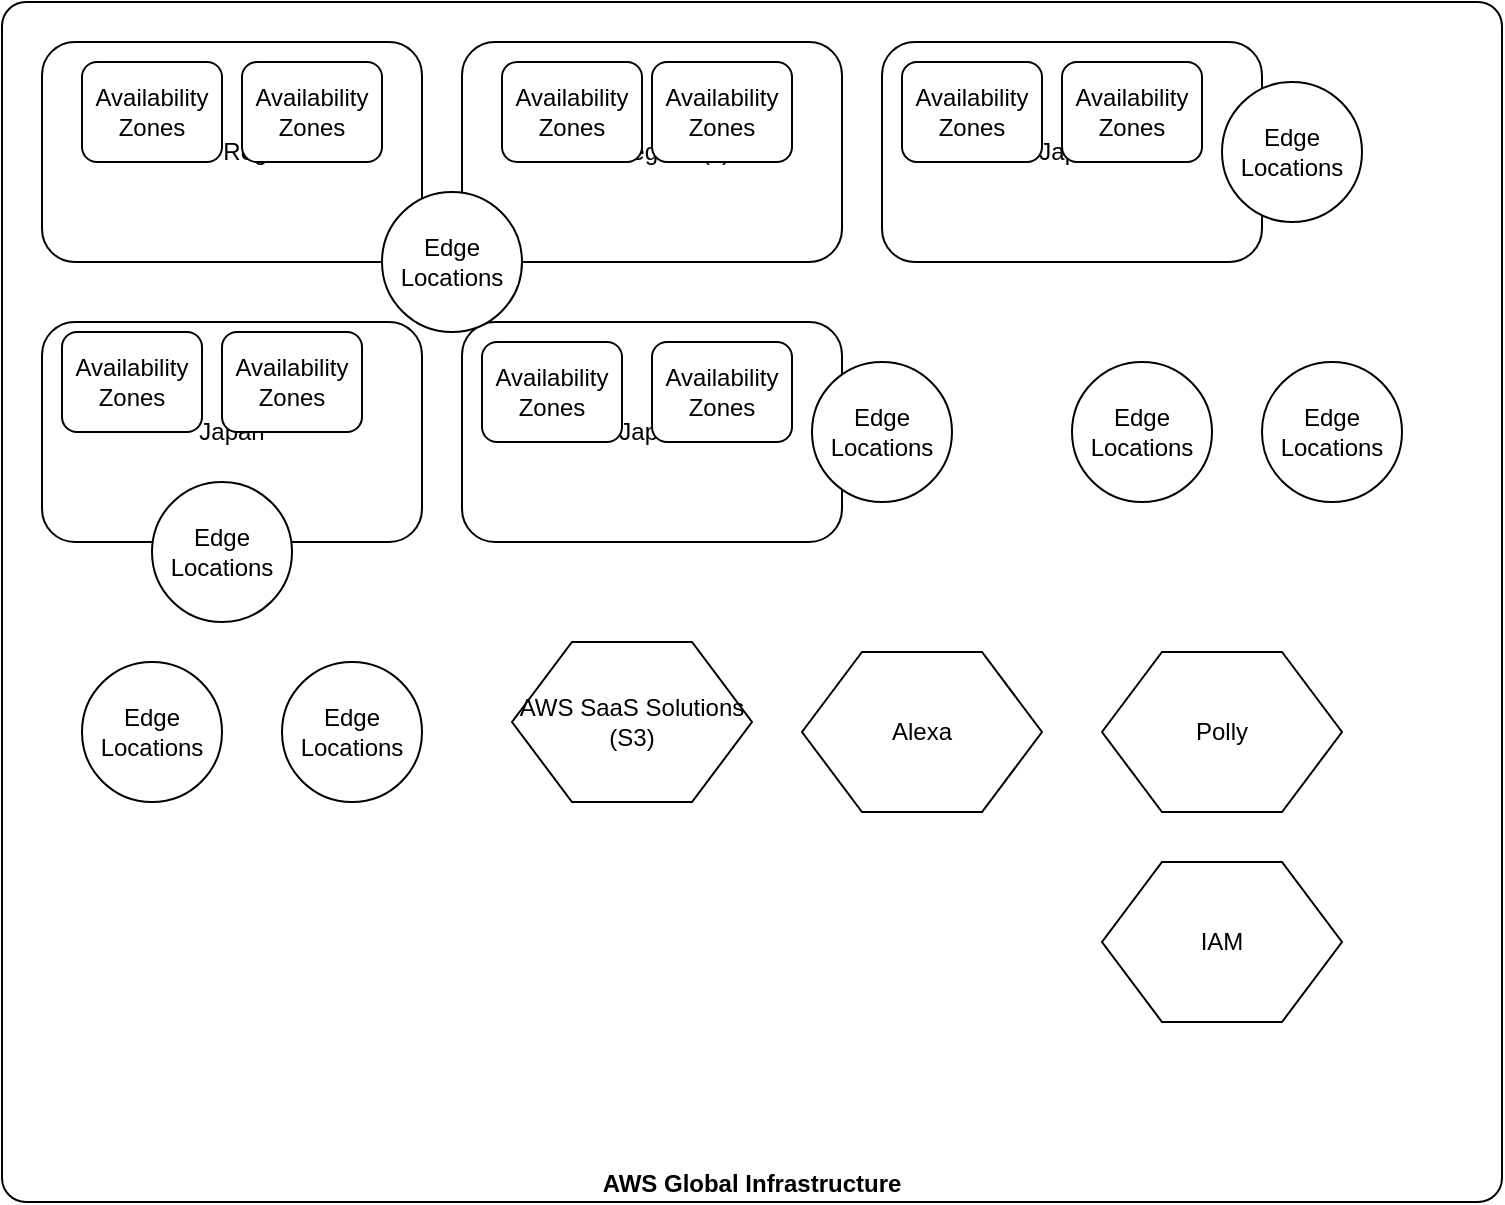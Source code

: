 <mxfile version="11.0.7" type="github"><diagram id="1nCR7Eh7EjW560GGjmKc" name="Page-1"><mxGraphModel dx="1426" dy="688" grid="1" gridSize="10" guides="1" tooltips="1" connect="1" arrows="1" fold="1" page="1" pageScale="1" pageWidth="850" pageHeight="1100" math="0" shadow="0"><root><mxCell id="0"/><mxCell id="1" parent="0"/><mxCell id="sXICyM919XPbt1IXsVq7-1" value="AWS Global Infrastructure" style="rounded=1;whiteSpace=wrap;html=1;arcSize=2;verticalAlign=bottom;fontStyle=1" vertex="1" parent="1"><mxGeometry x="70" y="50" width="750" height="600" as="geometry"/></mxCell><mxCell id="sXICyM919XPbt1IXsVq7-2" value="India Region" style="rounded=1;whiteSpace=wrap;html=1;" vertex="1" parent="1"><mxGeometry x="90" y="70" width="190" height="110" as="geometry"/></mxCell><mxCell id="sXICyM919XPbt1IXsVq7-3" value="US Regions(s)" style="rounded=1;whiteSpace=wrap;html=1;" vertex="1" parent="1"><mxGeometry x="300" y="70" width="190" height="110" as="geometry"/></mxCell><mxCell id="sXICyM919XPbt1IXsVq7-4" value="Japan" style="rounded=1;whiteSpace=wrap;html=1;" vertex="1" parent="1"><mxGeometry x="510" y="70" width="190" height="110" as="geometry"/></mxCell><mxCell id="sXICyM919XPbt1IXsVq7-5" value="Japan" style="rounded=1;whiteSpace=wrap;html=1;" vertex="1" parent="1"><mxGeometry x="90" y="210" width="190" height="110" as="geometry"/></mxCell><mxCell id="sXICyM919XPbt1IXsVq7-6" value="Japan" style="rounded=1;whiteSpace=wrap;html=1;" vertex="1" parent="1"><mxGeometry x="300" y="210" width="190" height="110" as="geometry"/></mxCell><mxCell id="sXICyM919XPbt1IXsVq7-7" value="Availability Zones" style="rounded=1;whiteSpace=wrap;html=1;" vertex="1" parent="1"><mxGeometry x="110" y="80" width="70" height="50" as="geometry"/></mxCell><mxCell id="sXICyM919XPbt1IXsVq7-8" value="Availability Zones" style="rounded=1;whiteSpace=wrap;html=1;" vertex="1" parent="1"><mxGeometry x="190" y="80" width="70" height="50" as="geometry"/></mxCell><mxCell id="sXICyM919XPbt1IXsVq7-9" value="Availability Zones" style="rounded=1;whiteSpace=wrap;html=1;" vertex="1" parent="1"><mxGeometry x="320" y="80" width="70" height="50" as="geometry"/></mxCell><mxCell id="sXICyM919XPbt1IXsVq7-10" value="Availability Zones" style="rounded=1;whiteSpace=wrap;html=1;" vertex="1" parent="1"><mxGeometry x="395" y="80" width="70" height="50" as="geometry"/></mxCell><mxCell id="sXICyM919XPbt1IXsVq7-11" value="Availability Zones" style="rounded=1;whiteSpace=wrap;html=1;" vertex="1" parent="1"><mxGeometry x="520" y="80" width="70" height="50" as="geometry"/></mxCell><mxCell id="sXICyM919XPbt1IXsVq7-12" value="Availability Zones" style="rounded=1;whiteSpace=wrap;html=1;" vertex="1" parent="1"><mxGeometry x="600" y="80" width="70" height="50" as="geometry"/></mxCell><mxCell id="sXICyM919XPbt1IXsVq7-13" value="Availability Zones" style="rounded=1;whiteSpace=wrap;html=1;" vertex="1" parent="1"><mxGeometry x="100" y="215" width="70" height="50" as="geometry"/></mxCell><mxCell id="sXICyM919XPbt1IXsVq7-14" value="Availability Zones" style="rounded=1;whiteSpace=wrap;html=1;" vertex="1" parent="1"><mxGeometry x="180" y="215" width="70" height="50" as="geometry"/></mxCell><mxCell id="sXICyM919XPbt1IXsVq7-15" value="Availability Zones" style="rounded=1;whiteSpace=wrap;html=1;" vertex="1" parent="1"><mxGeometry x="310" y="220" width="70" height="50" as="geometry"/></mxCell><mxCell id="sXICyM919XPbt1IXsVq7-16" value="Availability Zones" style="rounded=1;whiteSpace=wrap;html=1;" vertex="1" parent="1"><mxGeometry x="395" y="220" width="70" height="50" as="geometry"/></mxCell><mxCell id="sXICyM919XPbt1IXsVq7-17" value="Edge Locations" style="ellipse;whiteSpace=wrap;html=1;aspect=fixed;" vertex="1" parent="1"><mxGeometry x="475" y="230" width="70" height="70" as="geometry"/></mxCell><mxCell id="sXICyM919XPbt1IXsVq7-19" value="Edge Locations" style="ellipse;whiteSpace=wrap;html=1;aspect=fixed;" vertex="1" parent="1"><mxGeometry x="680" y="90" width="70" height="70" as="geometry"/></mxCell><mxCell id="sXICyM919XPbt1IXsVq7-20" value="Edge Locations" style="ellipse;whiteSpace=wrap;html=1;aspect=fixed;" vertex="1" parent="1"><mxGeometry x="145" y="290" width="70" height="70" as="geometry"/></mxCell><mxCell id="sXICyM919XPbt1IXsVq7-21" value="Edge Locations" style="ellipse;whiteSpace=wrap;html=1;aspect=fixed;" vertex="1" parent="1"><mxGeometry x="260" y="145" width="70" height="70" as="geometry"/></mxCell><mxCell id="sXICyM919XPbt1IXsVq7-22" value="Edge Locations" style="ellipse;whiteSpace=wrap;html=1;aspect=fixed;" vertex="1" parent="1"><mxGeometry x="605" y="230" width="70" height="70" as="geometry"/></mxCell><mxCell id="sXICyM919XPbt1IXsVq7-23" value="Edge Locations" style="ellipse;whiteSpace=wrap;html=1;aspect=fixed;" vertex="1" parent="1"><mxGeometry x="700" y="230" width="70" height="70" as="geometry"/></mxCell><mxCell id="sXICyM919XPbt1IXsVq7-24" value="Edge Locations" style="ellipse;whiteSpace=wrap;html=1;aspect=fixed;" vertex="1" parent="1"><mxGeometry x="110" y="380" width="70" height="70" as="geometry"/></mxCell><mxCell id="sXICyM919XPbt1IXsVq7-25" value="Edge Locations" style="ellipse;whiteSpace=wrap;html=1;aspect=fixed;" vertex="1" parent="1"><mxGeometry x="210" y="380" width="70" height="70" as="geometry"/></mxCell><mxCell id="sXICyM919XPbt1IXsVq7-27" value="AWS SaaS Solutions&lt;br&gt;(S3)" style="shape=hexagon;perimeter=hexagonPerimeter2;whiteSpace=wrap;html=1;" vertex="1" parent="1"><mxGeometry x="325" y="370" width="120" height="80" as="geometry"/></mxCell><mxCell id="sXICyM919XPbt1IXsVq7-28" value="Alexa&lt;span style=&quot;font-family: &amp;#34;helvetica&amp;#34; , &amp;#34;arial&amp;#34; , sans-serif ; font-size: 0px ; white-space: nowrap&quot;&gt;%3CmxGraphModel%3E%3Croot%3E%3CmxCell%20id%3D%220%22%2F%3E%3CmxCell%20id%3D%221%22%20parent%3D%220%22%2F%3E%3CmxCell%20id%3D%222%22%20value%3D%22AWS%20SaaS%20Solutions%26lt%3Bbr%26gt%3B(S3)%22%20style%3D%22shape%3Dhexagon%3Bperimeter%3DhexagonPerimeter2%3BwhiteSpace%3Dwrap%3Bhtml%3D1%3B%22%20vertex%3D%221%22%20parent%3D%221%22%3E%3CmxGeometry%20x%3D%22325%22%20y%3D%22370%22%20width%3D%22120%22%20height%3D%2280%22%20as%3D%22geometry%22%2F%3E%3C%2FmxCell%3E%3C%2Froot%3E%3C%2FmxGraphModel%3E&lt;/span&gt;" style="shape=hexagon;perimeter=hexagonPerimeter2;whiteSpace=wrap;html=1;" vertex="1" parent="1"><mxGeometry x="470" y="375" width="120" height="80" as="geometry"/></mxCell><mxCell id="sXICyM919XPbt1IXsVq7-29" value="Polly" style="shape=hexagon;perimeter=hexagonPerimeter2;whiteSpace=wrap;html=1;" vertex="1" parent="1"><mxGeometry x="620" y="375" width="120" height="80" as="geometry"/></mxCell><mxCell id="sXICyM919XPbt1IXsVq7-30" value="IAM" style="shape=hexagon;perimeter=hexagonPerimeter2;whiteSpace=wrap;html=1;" vertex="1" parent="1"><mxGeometry x="620" y="480" width="120" height="80" as="geometry"/></mxCell></root></mxGraphModel></diagram><diagram id="ohH2-JtJlvYS0VCpmtTG" name="Page-2"><mxGraphModel dx="1426" dy="688" grid="1" gridSize="10" guides="1" tooltips="1" connect="1" arrows="1" fold="1" page="1" pageScale="1" pageWidth="850" pageHeight="1100" math="0" shadow="0"><root><mxCell id="EScOsXR6CEBmcefVn5tE-0"/><mxCell id="EScOsXR6CEBmcefVn5tE-1" parent="EScOsXR6CEBmcefVn5tE-0"/><mxCell id="EScOsXR6CEBmcefVn5tE-15" style="edgeStyle=none;rounded=0;orthogonalLoop=1;jettySize=auto;html=1;exitX=0.5;exitY=1;exitDx=0;exitDy=0;entryX=0.5;entryY=0;entryDx=0;entryDy=0;entryPerimeter=0;" edge="1" parent="EScOsXR6CEBmcefVn5tE-1" source="EScOsXR6CEBmcefVn5tE-3" target="EScOsXR6CEBmcefVn5tE-14"><mxGeometry relative="1" as="geometry"/></mxCell><mxCell id="EScOsXR6CEBmcefVn5tE-3" value="Dependencies" style="rounded=1;whiteSpace=wrap;html=1;verticalAlign=bottom;" vertex="1" parent="EScOsXR6CEBmcefVn5tE-1"><mxGeometry x="80" y="300" width="160" height="160" as="geometry"/></mxCell><mxCell id="EScOsXR6CEBmcefVn5tE-2" value="App" style="rounded=1;whiteSpace=wrap;html=1;fillColor=#f8cecc;strokeColor=#b85450;" vertex="1" parent="EScOsXR6CEBmcefVn5tE-1"><mxGeometry x="100" y="310" width="120" height="60" as="geometry"/></mxCell><mxCell id="EScOsXR6CEBmcefVn5tE-4" value="OS" style="rounded=1;whiteSpace=wrap;html=1;fillColor=#fad7ac;strokeColor=#b46504;" vertex="1" parent="EScOsXR6CEBmcefVn5tE-1"><mxGeometry x="90" y="380" width="60" height="20" as="geometry"/></mxCell><mxCell id="EScOsXR6CEBmcefVn5tE-5" value="Lib" style="rounded=1;whiteSpace=wrap;html=1;fillColor=#fad7ac;strokeColor=#b46504;" vertex="1" parent="EScOsXR6CEBmcefVn5tE-1"><mxGeometry x="165" y="380" width="60" height="20" as="geometry"/></mxCell><mxCell id="EScOsXR6CEBmcefVn5tE-6" value="Runtime" style="rounded=1;whiteSpace=wrap;html=1;fillColor=#fad7ac;strokeColor=#b46504;" vertex="1" parent="EScOsXR6CEBmcefVn5tE-1"><mxGeometry x="90" y="410" width="60" height="20" as="geometry"/></mxCell><mxCell id="EScOsXR6CEBmcefVn5tE-7" value="Local Desktop" style="text;html=1;resizable=0;points=[];autosize=1;align=left;verticalAlign=top;spacingTop=-4;" vertex="1" parent="EScOsXR6CEBmcefVn5tE-1"><mxGeometry x="129" y="262" width="90" height="20" as="geometry"/></mxCell><mxCell id="EScOsXR6CEBmcefVn5tE-8" value="Dependencies" style="rounded=1;whiteSpace=wrap;html=1;verticalAlign=bottom;" vertex="1" parent="EScOsXR6CEBmcefVn5tE-1"><mxGeometry x="390" y="310" width="160" height="160" as="geometry"/></mxCell><mxCell id="EScOsXR6CEBmcefVn5tE-9" value="Test" style="text;html=1;resizable=0;points=[];autosize=1;align=left;verticalAlign=top;spacingTop=-4;" vertex="1" parent="EScOsXR6CEBmcefVn5tE-1"><mxGeometry x="425" y="262" width="40" height="20" as="geometry"/></mxCell><mxCell id="EScOsXR6CEBmcefVn5tE-18" style="edgeStyle=none;rounded=0;orthogonalLoop=1;jettySize=auto;html=1;exitX=1;exitY=0.5;exitDx=0;exitDy=0;exitPerimeter=0;" edge="1" parent="EScOsXR6CEBmcefVn5tE-1" source="EScOsXR6CEBmcefVn5tE-14" target="EScOsXR6CEBmcefVn5tE-17"><mxGeometry relative="1" as="geometry"/></mxCell><mxCell id="EScOsXR6CEBmcefVn5tE-14" value="" style="pointerEvents=1;shadow=0;dashed=0;html=1;strokeColor=none;labelPosition=center;verticalLabelPosition=bottom;verticalAlign=top;align=center;shape=mxgraph.mscae.cloud.service_package;fillColor=#0078D7;" vertex="1" parent="EScOsXR6CEBmcefVn5tE-1"><mxGeometry x="220" y="630" width="44" height="50" as="geometry"/></mxCell><mxCell id="EScOsXR6CEBmcefVn5tE-16" value="Docker Image" style="text;html=1;resizable=0;points=[];autosize=1;align=left;verticalAlign=top;spacingTop=-4;" vertex="1" parent="EScOsXR6CEBmcefVn5tE-1"><mxGeometry x="195" y="696" width="90" height="20" as="geometry"/></mxCell><mxCell id="EScOsXR6CEBmcefVn5tE-19" style="edgeStyle=none;rounded=0;orthogonalLoop=1;jettySize=auto;html=1;" edge="1" parent="EScOsXR6CEBmcefVn5tE-1" source="EScOsXR6CEBmcefVn5tE-17" target="EScOsXR6CEBmcefVn5tE-8"><mxGeometry relative="1" as="geometry"/></mxCell><mxCell id="EScOsXR6CEBmcefVn5tE-17" value="Registry" style="outlineConnect=0;fontColor=#232F3E;gradientColor=#F78E04;gradientDirection=north;fillColor=#D05C17;strokeColor=#ffffff;dashed=0;verticalLabelPosition=bottom;verticalAlign=top;align=center;html=1;fontSize=12;fontStyle=0;aspect=fixed;shape=mxgraph.aws4.resourceIcon;resIcon=mxgraph.aws4.ecr;" vertex="1" parent="EScOsXR6CEBmcefVn5tE-1"><mxGeometry x="472" y="618" width="78" height="78" as="geometry"/></mxCell><mxCell id="EScOsXR6CEBmcefVn5tE-20" value="" style="pointerEvents=1;shadow=0;dashed=0;html=1;strokeColor=none;labelPosition=center;verticalLabelPosition=bottom;verticalAlign=top;align=center;shape=mxgraph.mscae.cloud.service_package;fillColor=#0078D7;" vertex="1" parent="EScOsXR6CEBmcefVn5tE-1"><mxGeometry x="510" y="510" width="34" height="40" as="geometry"/></mxCell><mxCell id="EScOsXR6CEBmcefVn5tE-21" value="Container" style="shape=image;html=1;verticalAlign=top;verticalLabelPosition=bottom;labelBackgroundColor=#ffffff;imageAspect=0;aspect=fixed;image=https://cdn3.iconfinder.com/data/icons/logos-and-brands-adobe/512/97_Docker-128.png" vertex="1" parent="EScOsXR6CEBmcefVn5tE-1"><mxGeometry x="401" y="318" width="44" height="44" as="geometry"/></mxCell><mxCell id="EScOsXR6CEBmcefVn5tE-22" value="Container" style="shape=image;html=1;verticalAlign=top;verticalLabelPosition=bottom;labelBackgroundColor=#ffffff;imageAspect=0;aspect=fixed;image=https://cdn3.iconfinder.com/data/icons/logos-and-brands-adobe/512/97_Docker-128.png" vertex="1" parent="EScOsXR6CEBmcefVn5tE-1"><mxGeometry x="500" y="390" width="44" height="44" as="geometry"/></mxCell><mxCell id="EScOsXR6CEBmcefVn5tE-23" value="Container" style="shape=image;html=1;verticalAlign=top;verticalLabelPosition=bottom;labelBackgroundColor=#ffffff;imageAspect=0;aspect=fixed;image=https://cdn3.iconfinder.com/data/icons/logos-and-brands-adobe/512/97_Docker-128.png" vertex="1" parent="EScOsXR6CEBmcefVn5tE-1"><mxGeometry x="500" y="318" width="44" height="44" as="geometry"/></mxCell></root></mxGraphModel></diagram><diagram id="gdfVqFtRmFBLJpzb9kRA" name="Page-3"><mxGraphModel dx="2276" dy="688" grid="1" gridSize="10" guides="1" tooltips="1" connect="1" arrows="1" fold="1" page="1" pageScale="1" pageWidth="850" pageHeight="1100" math="0" shadow="0"><root><mxCell id="jz-r3p5hEwUpz1uK6D2j-0"/><mxCell id="jz-r3p5hEwUpz1uK6D2j-1" parent="jz-r3p5hEwUpz1uK6D2j-0"/><mxCell id="jz-r3p5hEwUpz1uK6D2j-9" value="Corporate Network" style="rounded=1;whiteSpace=wrap;html=1;verticalAlign=bottom;arcSize=4;" vertex="1" parent="jz-r3p5hEwUpz1uK6D2j-1"><mxGeometry x="90" y="90" width="640" height="430" as="geometry"/></mxCell><mxCell id="jz-r3p5hEwUpz1uK6D2j-7" style="edgeStyle=none;rounded=0;orthogonalLoop=1;jettySize=auto;html=1;exitX=1;exitY=0.5;exitDx=0;exitDy=0;entryX=0;entryY=0.5;entryDx=0;entryDy=0;" edge="1" parent="jz-r3p5hEwUpz1uK6D2j-1" source="jz-r3p5hEwUpz1uK6D2j-2" target="jz-r3p5hEwUpz1uK6D2j-3"><mxGeometry relative="1" as="geometry"/></mxCell><mxCell id="jz-r3p5hEwUpz1uK6D2j-2" value="Zone 3&lt;br&gt;DMZ&lt;br&gt;&lt;br&gt;Web Servers" style="rounded=1;whiteSpace=wrap;html=1;" vertex="1" parent="jz-r3p5hEwUpz1uK6D2j-1"><mxGeometry x="150" y="180" width="120" height="260" as="geometry"/></mxCell><mxCell id="jz-r3p5hEwUpz1uK6D2j-8" style="edgeStyle=none;rounded=0;orthogonalLoop=1;jettySize=auto;html=1;exitX=1;exitY=0.5;exitDx=0;exitDy=0;" edge="1" parent="jz-r3p5hEwUpz1uK6D2j-1" source="jz-r3p5hEwUpz1uK6D2j-3" target="jz-r3p5hEwUpz1uK6D2j-4"><mxGeometry relative="1" as="geometry"/></mxCell><mxCell id="jz-r3p5hEwUpz1uK6D2j-3" value="Application Servers&lt;br&gt;Zone2" style="rounded=1;whiteSpace=wrap;html=1;" vertex="1" parent="jz-r3p5hEwUpz1uK6D2j-1"><mxGeometry x="360" y="180" width="120" height="260" as="geometry"/></mxCell><mxCell id="jz-r3p5hEwUpz1uK6D2j-4" value="Database Servers&lt;br&gt;Zone 1" style="rounded=1;whiteSpace=wrap;html=1;" vertex="1" parent="jz-r3p5hEwUpz1uK6D2j-1"><mxGeometry x="560" y="180" width="120" height="260" as="geometry"/></mxCell><mxCell id="jz-r3p5hEwUpz1uK6D2j-6" style="edgeStyle=none;rounded=0;orthogonalLoop=1;jettySize=auto;html=1;" edge="1" parent="jz-r3p5hEwUpz1uK6D2j-1" source="jz-r3p5hEwUpz1uK6D2j-5" target="jz-r3p5hEwUpz1uK6D2j-2"><mxGeometry relative="1" as="geometry"/></mxCell><mxCell id="jz-r3p5hEwUpz1uK6D2j-5" value="Internet" style="ellipse;shape=cloud;whiteSpace=wrap;html=1;" vertex="1" parent="jz-r3p5hEwUpz1uK6D2j-1"><mxGeometry x="-90" y="260" width="120" height="80" as="geometry"/></mxCell><mxCell id="jz-r3p5hEwUpz1uK6D2j-11" value="" style="pointerEvents=1;shadow=0;dashed=0;html=1;strokeColor=none;labelPosition=center;verticalLabelPosition=bottom;verticalAlign=top;outlineConnect=0;align=center;shape=mxgraph.office.security.lock_protected;fillColor=#2072B8;" vertex="1" parent="jz-r3p5hEwUpz1uK6D2j-1"><mxGeometry x="350" y="160" width="38" height="52" as="geometry"/></mxCell><mxCell id="jz-r3p5hEwUpz1uK6D2j-12" value="" style="pointerEvents=1;shadow=0;dashed=0;html=1;strokeColor=none;labelPosition=center;verticalLabelPosition=bottom;verticalAlign=top;outlineConnect=0;align=center;shape=mxgraph.office.security.lock_protected;fillColor=#7FBA42;" vertex="1" parent="jz-r3p5hEwUpz1uK6D2j-1"><mxGeometry x="541" y="154" width="38" height="52" as="geometry"/></mxCell><mxCell id="jz-r3p5hEwUpz1uK6D2j-13" value="" style="pointerEvents=1;shadow=0;dashed=0;html=1;strokeColor=none;labelPosition=center;verticalLabelPosition=bottom;verticalAlign=top;align=center;shape=mxgraph.mscae.enterprise.lock_unlocked;fillColor=#00188D;" vertex="1" parent="jz-r3p5hEwUpz1uK6D2j-1"><mxGeometry x="130" y="170" width="37" height="50" as="geometry"/></mxCell></root></mxGraphModel></diagram></mxfile>